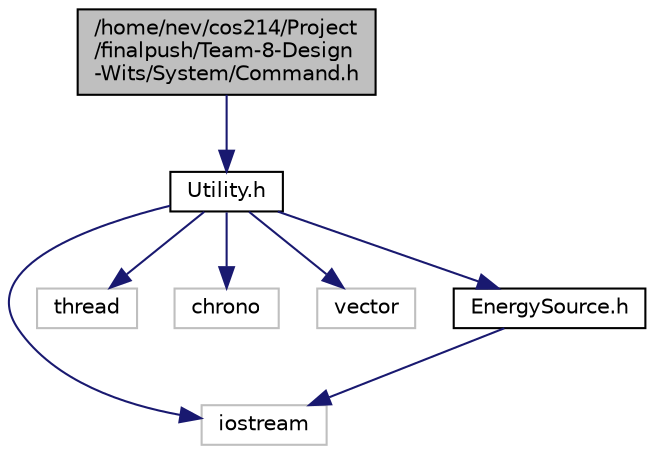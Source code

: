 digraph "/home/nev/cos214/Project/finalpush/Team-8-Design-Wits/System/Command.h"
{
 // LATEX_PDF_SIZE
  edge [fontname="Helvetica",fontsize="10",labelfontname="Helvetica",labelfontsize="10"];
  node [fontname="Helvetica",fontsize="10",shape=record];
  Node1 [label="/home/nev/cos214/Project\l/finalpush/Team-8-Design\l-Wits/System/Command.h",height=0.2,width=0.4,color="black", fillcolor="grey75", style="filled", fontcolor="black",tooltip="The header file for the Command class."];
  Node1 -> Node2 [color="midnightblue",fontsize="10",style="solid"];
  Node2 [label="Utility.h",height=0.2,width=0.4,color="black", fillcolor="white", style="filled",URL="$Utility_8h.html",tooltip="The header file for the Utility class, interface for the utilities."];
  Node2 -> Node3 [color="midnightblue",fontsize="10",style="solid"];
  Node3 [label="iostream",height=0.2,width=0.4,color="grey75", fillcolor="white", style="filled",tooltip=" "];
  Node2 -> Node4 [color="midnightblue",fontsize="10",style="solid"];
  Node4 [label="thread",height=0.2,width=0.4,color="grey75", fillcolor="white", style="filled",tooltip=" "];
  Node2 -> Node5 [color="midnightblue",fontsize="10",style="solid"];
  Node5 [label="chrono",height=0.2,width=0.4,color="grey75", fillcolor="white", style="filled",tooltip=" "];
  Node2 -> Node6 [color="midnightblue",fontsize="10",style="solid"];
  Node6 [label="vector",height=0.2,width=0.4,color="grey75", fillcolor="white", style="filled",tooltip=" "];
  Node2 -> Node7 [color="midnightblue",fontsize="10",style="solid"];
  Node7 [label="EnergySource.h",height=0.2,width=0.4,color="black", fillcolor="white", style="filled",URL="$EnergySource_8h.html",tooltip="The header file for the EnergySource class."];
  Node7 -> Node3 [color="midnightblue",fontsize="10",style="solid"];
}
